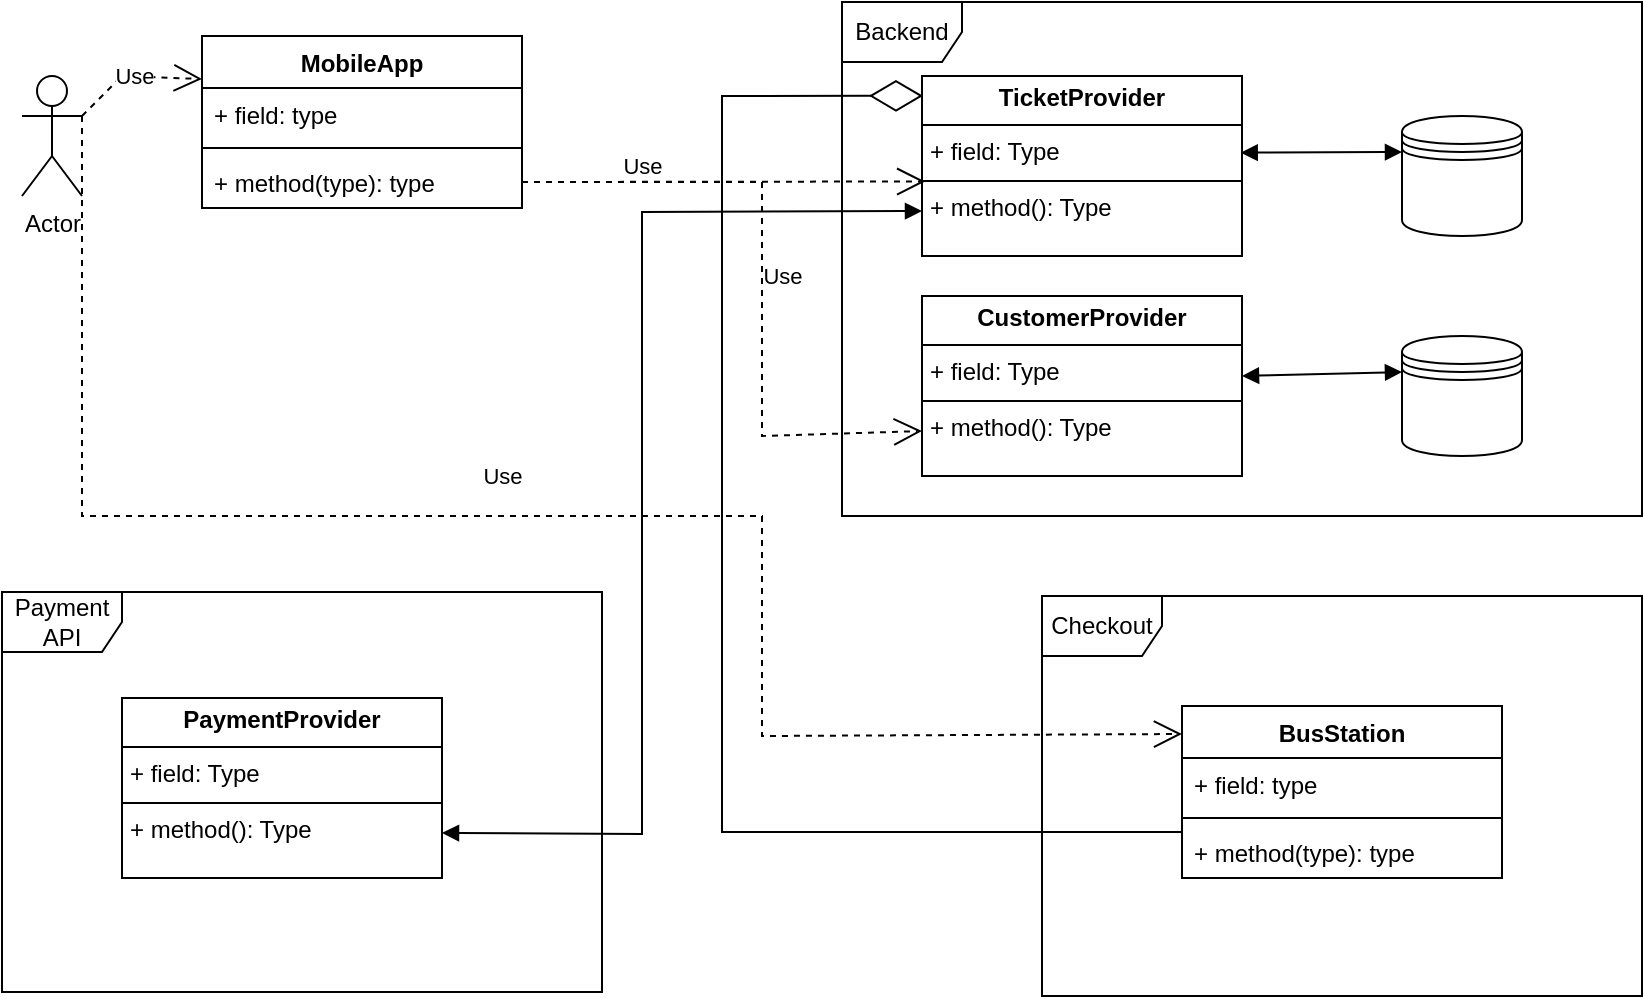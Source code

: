 <mxfile version="24.7.17">
  <diagram name="Page-1" id="c4acf3e9-155e-7222-9cf6-157b1a14988f">
    <mxGraphModel dx="915" dy="690" grid="1" gridSize="10" guides="1" tooltips="1" connect="1" arrows="1" fold="1" page="1" pageScale="1" pageWidth="850" pageHeight="1100" background="none" math="0" shadow="0">
      <root>
        <mxCell id="0" />
        <mxCell id="1" parent="0" />
        <mxCell id="5Rx-_e5OVVbbene6tDit-1" value="MobileApp" style="swimlane;fontStyle=1;align=center;verticalAlign=top;childLayout=stackLayout;horizontal=1;startSize=26;horizontalStack=0;resizeParent=1;resizeParentMax=0;resizeLast=0;collapsible=1;marginBottom=0;whiteSpace=wrap;html=1;" vertex="1" parent="1">
          <mxGeometry x="120" y="40" width="160" height="86" as="geometry" />
        </mxCell>
        <mxCell id="5Rx-_e5OVVbbene6tDit-2" value="+ field: type" style="text;strokeColor=none;fillColor=none;align=left;verticalAlign=top;spacingLeft=4;spacingRight=4;overflow=hidden;rotatable=0;points=[[0,0.5],[1,0.5]];portConstraint=eastwest;whiteSpace=wrap;html=1;" vertex="1" parent="5Rx-_e5OVVbbene6tDit-1">
          <mxGeometry y="26" width="160" height="26" as="geometry" />
        </mxCell>
        <mxCell id="5Rx-_e5OVVbbene6tDit-3" value="" style="line;strokeWidth=1;fillColor=none;align=left;verticalAlign=middle;spacingTop=-1;spacingLeft=3;spacingRight=3;rotatable=0;labelPosition=right;points=[];portConstraint=eastwest;strokeColor=inherit;" vertex="1" parent="5Rx-_e5OVVbbene6tDit-1">
          <mxGeometry y="52" width="160" height="8" as="geometry" />
        </mxCell>
        <mxCell id="5Rx-_e5OVVbbene6tDit-4" value="+ method(type): type" style="text;strokeColor=none;fillColor=none;align=left;verticalAlign=top;spacingLeft=4;spacingRight=4;overflow=hidden;rotatable=0;points=[[0,0.5],[1,0.5]];portConstraint=eastwest;whiteSpace=wrap;html=1;" vertex="1" parent="5Rx-_e5OVVbbene6tDit-1">
          <mxGeometry y="60" width="160" height="26" as="geometry" />
        </mxCell>
        <mxCell id="5Rx-_e5OVVbbene6tDit-6" value="&lt;p style=&quot;margin:0px;margin-top:4px;text-align:center;&quot;&gt;&lt;b&gt;TicketProvider&lt;/b&gt;&lt;/p&gt;&lt;hr size=&quot;1&quot; style=&quot;border-style:solid;&quot;&gt;&lt;p style=&quot;margin:0px;margin-left:4px;&quot;&gt;+ field: Type&lt;/p&gt;&lt;hr size=&quot;1&quot; style=&quot;border-style:solid;&quot;&gt;&lt;p style=&quot;margin:0px;margin-left:4px;&quot;&gt;+ method(): Type&lt;/p&gt;" style="verticalAlign=top;align=left;overflow=fill;html=1;whiteSpace=wrap;" vertex="1" parent="1">
          <mxGeometry x="480" y="60" width="160" height="90" as="geometry" />
        </mxCell>
        <mxCell id="5Rx-_e5OVVbbene6tDit-7" value="&lt;p style=&quot;margin:0px;margin-top:4px;text-align:center;&quot;&gt;&lt;b&gt;CustomerProvider&lt;/b&gt;&lt;/p&gt;&lt;hr size=&quot;1&quot; style=&quot;border-style:solid;&quot;&gt;&lt;p style=&quot;margin:0px;margin-left:4px;&quot;&gt;+ field: Type&lt;/p&gt;&lt;hr size=&quot;1&quot; style=&quot;border-style:solid;&quot;&gt;&lt;p style=&quot;margin:0px;margin-left:4px;&quot;&gt;+ method(): Type&lt;/p&gt;" style="verticalAlign=top;align=left;overflow=fill;html=1;whiteSpace=wrap;" vertex="1" parent="1">
          <mxGeometry x="480" y="170" width="160" height="90" as="geometry" />
        </mxCell>
        <mxCell id="5Rx-_e5OVVbbene6tDit-11" value="Backend" style="shape=umlFrame;whiteSpace=wrap;html=1;pointerEvents=0;" vertex="1" parent="1">
          <mxGeometry x="440" y="23" width="400" height="257" as="geometry" />
        </mxCell>
        <mxCell id="5Rx-_e5OVVbbene6tDit-13" value="" style="shape=datastore;whiteSpace=wrap;html=1;" vertex="1" parent="1">
          <mxGeometry x="720" y="80" width="60" height="60" as="geometry" />
        </mxCell>
        <mxCell id="5Rx-_e5OVVbbene6tDit-14" value="" style="shape=datastore;whiteSpace=wrap;html=1;" vertex="1" parent="1">
          <mxGeometry x="720" y="190" width="60" height="60" as="geometry" />
        </mxCell>
        <mxCell id="5Rx-_e5OVVbbene6tDit-15" value="Checkout" style="shape=umlFrame;whiteSpace=wrap;html=1;pointerEvents=0;width=60;height=30;" vertex="1" parent="1">
          <mxGeometry x="540" y="320" width="300" height="200" as="geometry" />
        </mxCell>
        <mxCell id="5Rx-_e5OVVbbene6tDit-16" value="BusStation" style="swimlane;fontStyle=1;align=center;verticalAlign=top;childLayout=stackLayout;horizontal=1;startSize=26;horizontalStack=0;resizeParent=1;resizeParentMax=0;resizeLast=0;collapsible=1;marginBottom=0;whiteSpace=wrap;html=1;" vertex="1" parent="1">
          <mxGeometry x="610" y="375" width="160" height="86" as="geometry" />
        </mxCell>
        <mxCell id="5Rx-_e5OVVbbene6tDit-17" value="+ field: type" style="text;strokeColor=none;fillColor=none;align=left;verticalAlign=top;spacingLeft=4;spacingRight=4;overflow=hidden;rotatable=0;points=[[0,0.5],[1,0.5]];portConstraint=eastwest;whiteSpace=wrap;html=1;" vertex="1" parent="5Rx-_e5OVVbbene6tDit-16">
          <mxGeometry y="26" width="160" height="26" as="geometry" />
        </mxCell>
        <mxCell id="5Rx-_e5OVVbbene6tDit-18" value="" style="line;strokeWidth=1;fillColor=none;align=left;verticalAlign=middle;spacingTop=-1;spacingLeft=3;spacingRight=3;rotatable=0;labelPosition=right;points=[];portConstraint=eastwest;strokeColor=inherit;" vertex="1" parent="5Rx-_e5OVVbbene6tDit-16">
          <mxGeometry y="52" width="160" height="8" as="geometry" />
        </mxCell>
        <mxCell id="5Rx-_e5OVVbbene6tDit-19" value="+ method(type): type" style="text;strokeColor=none;fillColor=none;align=left;verticalAlign=top;spacingLeft=4;spacingRight=4;overflow=hidden;rotatable=0;points=[[0,0.5],[1,0.5]];portConstraint=eastwest;whiteSpace=wrap;html=1;" vertex="1" parent="5Rx-_e5OVVbbene6tDit-16">
          <mxGeometry y="60" width="160" height="26" as="geometry" />
        </mxCell>
        <mxCell id="5Rx-_e5OVVbbene6tDit-20" value="&lt;p style=&quot;margin:0px;margin-top:4px;text-align:center;&quot;&gt;&lt;b&gt;PaymentProvider&lt;/b&gt;&lt;/p&gt;&lt;hr size=&quot;1&quot; style=&quot;border-style:solid;&quot;&gt;&lt;p style=&quot;margin:0px;margin-left:4px;&quot;&gt;+ field: Type&lt;/p&gt;&lt;hr size=&quot;1&quot; style=&quot;border-style:solid;&quot;&gt;&lt;p style=&quot;margin:0px;margin-left:4px;&quot;&gt;+ method(): Type&lt;/p&gt;" style="verticalAlign=top;align=left;overflow=fill;html=1;whiteSpace=wrap;" vertex="1" parent="1">
          <mxGeometry x="80" y="371" width="160" height="90" as="geometry" />
        </mxCell>
        <mxCell id="5Rx-_e5OVVbbene6tDit-21" value="Payment API" style="shape=umlFrame;whiteSpace=wrap;html=1;pointerEvents=0;" vertex="1" parent="1">
          <mxGeometry x="20" y="318" width="300" height="200" as="geometry" />
        </mxCell>
        <mxCell id="5Rx-_e5OVVbbene6tDit-23" value="Actor" style="shape=umlActor;verticalLabelPosition=bottom;verticalAlign=top;html=1;" vertex="1" parent="1">
          <mxGeometry x="30" y="60" width="30" height="60" as="geometry" />
        </mxCell>
        <mxCell id="5Rx-_e5OVVbbene6tDit-24" value="Use" style="endArrow=open;endSize=12;dashed=1;html=1;rounded=0;exitX=1;exitY=0.333;exitDx=0;exitDy=0;exitPerimeter=0;entryX=0;entryY=0.25;entryDx=0;entryDy=0;" edge="1" parent="1" source="5Rx-_e5OVVbbene6tDit-23" target="5Rx-_e5OVVbbene6tDit-1">
          <mxGeometry width="160" relative="1" as="geometry">
            <mxPoint x="80" y="160" as="sourcePoint" />
            <mxPoint x="240" y="160" as="targetPoint" />
            <Array as="points">
              <mxPoint x="80" y="60" />
            </Array>
          </mxGeometry>
        </mxCell>
        <mxCell id="5Rx-_e5OVVbbene6tDit-25" value="Use" style="endArrow=open;endSize=12;dashed=1;html=1;rounded=0;exitX=1;exitY=0.333;exitDx=0;exitDy=0;exitPerimeter=0;" edge="1" parent="1" source="5Rx-_e5OVVbbene6tDit-23">
          <mxGeometry x="-0.046" y="20" width="160" relative="1" as="geometry">
            <mxPoint x="340" y="230" as="sourcePoint" />
            <mxPoint x="610" y="389" as="targetPoint" />
            <Array as="points">
              <mxPoint x="60" y="280" />
              <mxPoint x="400" y="280" />
              <mxPoint x="400" y="390" />
            </Array>
            <mxPoint as="offset" />
          </mxGeometry>
        </mxCell>
        <mxCell id="5Rx-_e5OVVbbene6tDit-26" value="" style="endArrow=diamondThin;endFill=0;endSize=24;html=1;rounded=0;exitX=0;exitY=0.5;exitDx=0;exitDy=0;entryX=0.003;entryY=0.11;entryDx=0;entryDy=0;entryPerimeter=0;" edge="1" parent="1" target="5Rx-_e5OVVbbene6tDit-6">
          <mxGeometry width="160" relative="1" as="geometry">
            <mxPoint x="610" y="438" as="sourcePoint" />
            <mxPoint x="480" y="72.5" as="targetPoint" />
            <Array as="points">
              <mxPoint x="380" y="438" />
              <mxPoint x="380" y="70" />
            </Array>
          </mxGeometry>
        </mxCell>
        <mxCell id="5Rx-_e5OVVbbene6tDit-29" value="Use" style="endArrow=open;endSize=12;dashed=1;html=1;rounded=0;exitX=1;exitY=0.5;exitDx=0;exitDy=0;entryX=0.01;entryY=0.586;entryDx=0;entryDy=0;entryPerimeter=0;" edge="1" parent="1" source="5Rx-_e5OVVbbene6tDit-4" target="5Rx-_e5OVVbbene6tDit-6">
          <mxGeometry x="-0.405" y="8" width="160" relative="1" as="geometry">
            <mxPoint x="350" y="170" as="sourcePoint" />
            <mxPoint x="510" y="170" as="targetPoint" />
            <mxPoint as="offset" />
          </mxGeometry>
        </mxCell>
        <mxCell id="5Rx-_e5OVVbbene6tDit-30" value="Use" style="endArrow=open;endSize=12;dashed=1;html=1;rounded=0;exitX=1;exitY=0.5;exitDx=0;exitDy=0;entryX=0;entryY=0.75;entryDx=0;entryDy=0;" edge="1" parent="1" source="5Rx-_e5OVVbbene6tDit-4" target="5Rx-_e5OVVbbene6tDit-7">
          <mxGeometry x="0.021" y="10" width="160" relative="1" as="geometry">
            <mxPoint x="350" y="170" as="sourcePoint" />
            <mxPoint x="510" y="170" as="targetPoint" />
            <Array as="points">
              <mxPoint x="400" y="113" />
              <mxPoint x="400" y="240" />
            </Array>
            <mxPoint as="offset" />
          </mxGeometry>
        </mxCell>
        <mxCell id="5Rx-_e5OVVbbene6tDit-31" value="" style="endArrow=block;startArrow=block;endFill=1;startFill=1;html=1;rounded=0;exitX=1;exitY=0.75;exitDx=0;exitDy=0;entryX=0;entryY=0.75;entryDx=0;entryDy=0;" edge="1" parent="1" source="5Rx-_e5OVVbbene6tDit-20" target="5Rx-_e5OVVbbene6tDit-6">
          <mxGeometry width="160" relative="1" as="geometry">
            <mxPoint x="250" y="410" as="sourcePoint" />
            <mxPoint x="410" y="410" as="targetPoint" />
            <Array as="points">
              <mxPoint x="340" y="439" />
              <mxPoint x="340" y="128" />
            </Array>
          </mxGeometry>
        </mxCell>
        <mxCell id="5Rx-_e5OVVbbene6tDit-32" value="" style="endArrow=block;startArrow=block;endFill=1;startFill=1;html=1;rounded=0;exitX=0.996;exitY=0.426;exitDx=0;exitDy=0;entryX=0;entryY=0.3;entryDx=0;entryDy=0;exitPerimeter=0;" edge="1" parent="1" source="5Rx-_e5OVVbbene6tDit-6" target="5Rx-_e5OVVbbene6tDit-13">
          <mxGeometry width="160" relative="1" as="geometry">
            <mxPoint x="360" y="210" as="sourcePoint" />
            <mxPoint x="710" y="110" as="targetPoint" />
          </mxGeometry>
        </mxCell>
        <mxCell id="5Rx-_e5OVVbbene6tDit-33" value="" style="endArrow=block;startArrow=block;endFill=1;startFill=1;html=1;rounded=0;entryX=0;entryY=0.3;entryDx=0;entryDy=0;" edge="1" parent="1" target="5Rx-_e5OVVbbene6tDit-14">
          <mxGeometry width="160" relative="1" as="geometry">
            <mxPoint x="640" y="210" as="sourcePoint" />
            <mxPoint x="520" y="210" as="targetPoint" />
          </mxGeometry>
        </mxCell>
      </root>
    </mxGraphModel>
  </diagram>
</mxfile>
